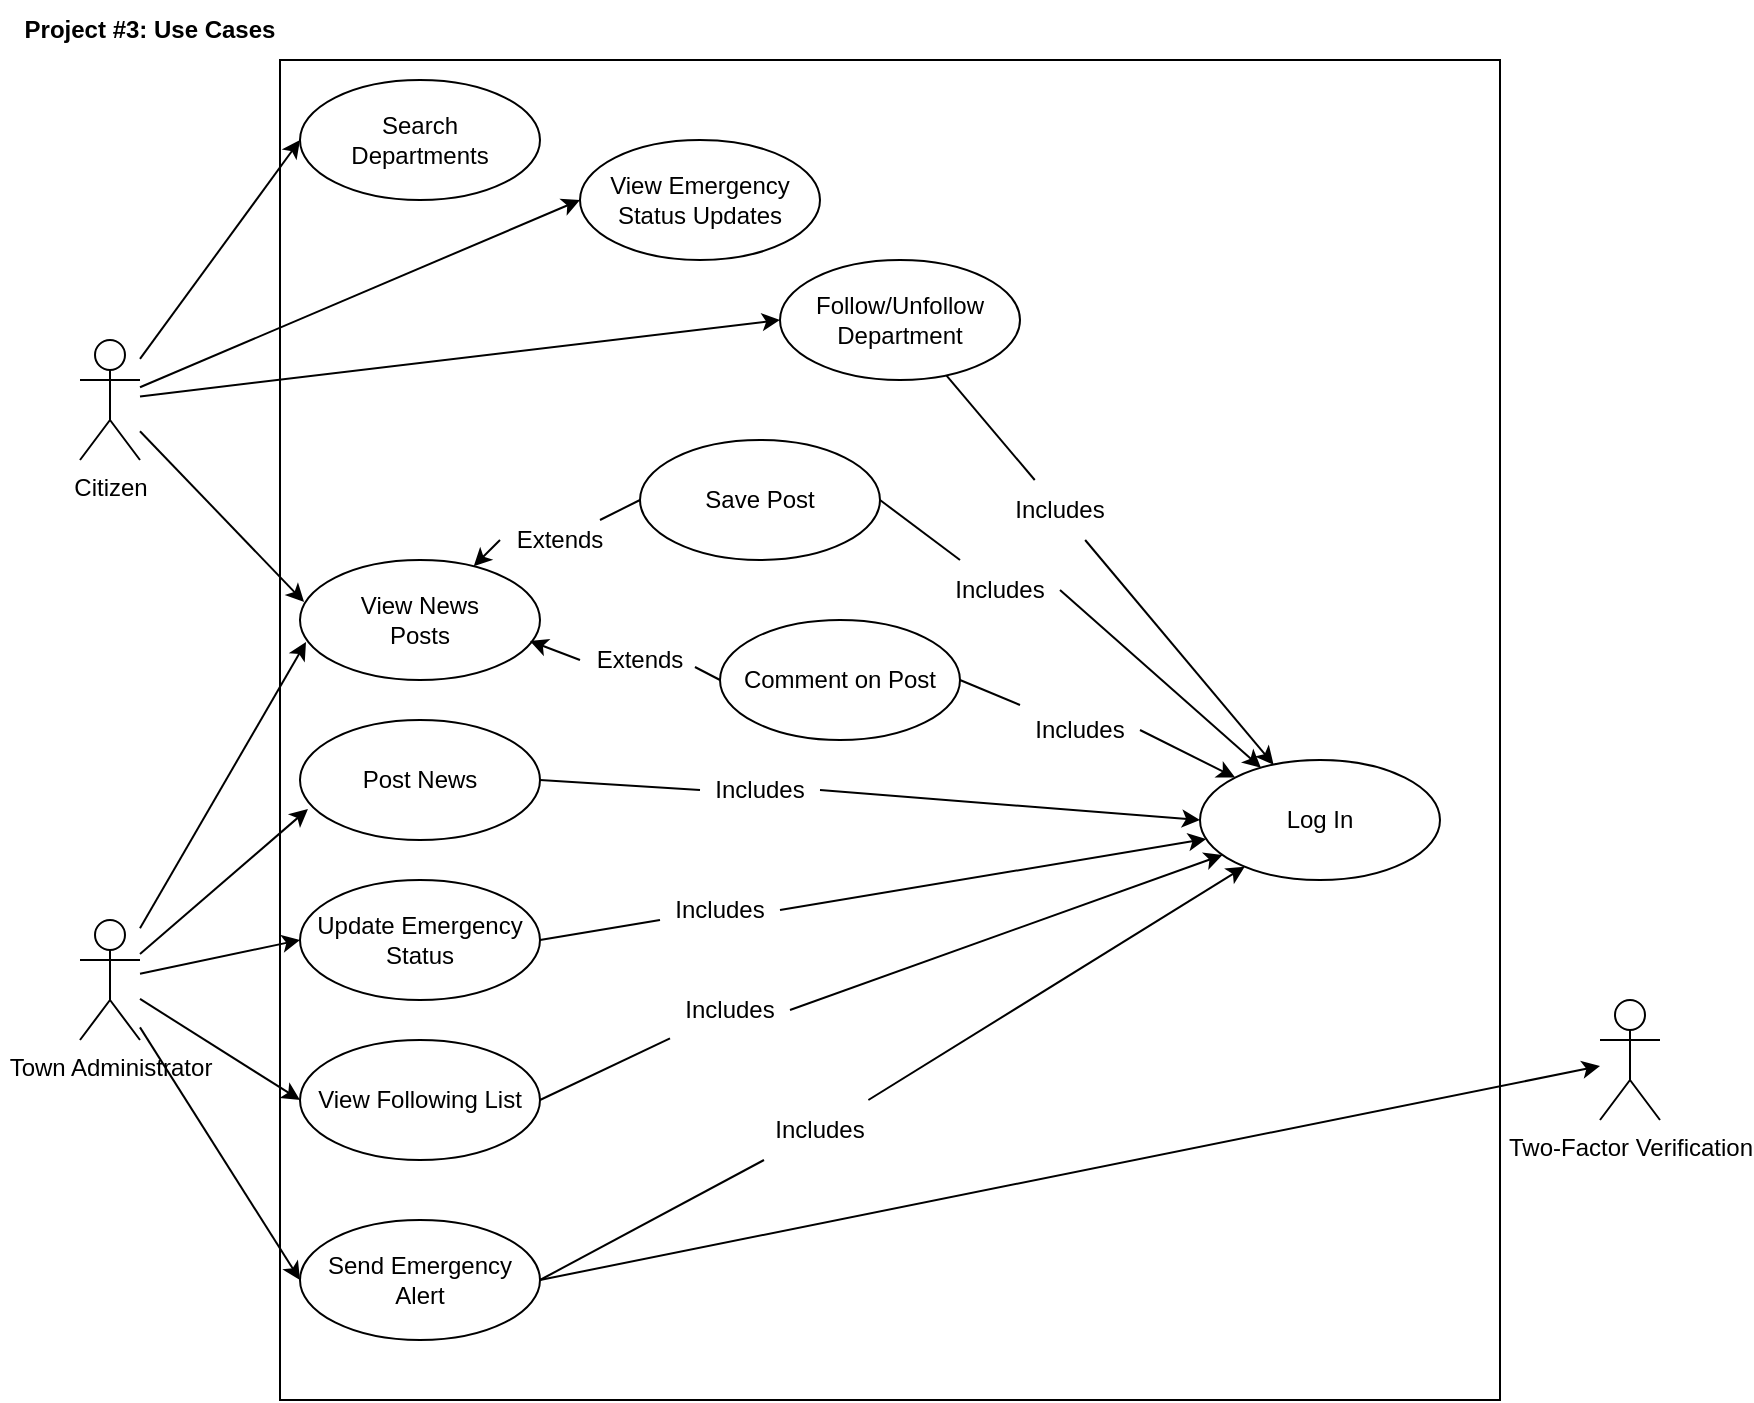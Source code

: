 <mxfile version="20.4.0" type="github">
  <diagram id="IgEJmsLtar_JePGspQH6" name="Page-1">
    <mxGraphModel dx="939" dy="594" grid="1" gridSize="10" guides="1" tooltips="1" connect="1" arrows="1" fold="1" page="1" pageScale="1" pageWidth="1100" pageHeight="850" math="0" shadow="0">
      <root>
        <mxCell id="0" />
        <mxCell id="1" parent="0" />
        <object label="Citizen" id="9chctVPXtjelHE0IT71e-2">
          <mxCell style="shape=umlActor;verticalLabelPosition=bottom;verticalAlign=top;html=1;outlineConnect=0;" vertex="1" parent="1">
            <mxGeometry x="50" y="180" width="30" height="60" as="geometry" />
          </mxCell>
        </object>
        <mxCell id="9chctVPXtjelHE0IT71e-3" value="Town Administrator" style="shape=umlActor;verticalLabelPosition=bottom;verticalAlign=top;html=1;outlineConnect=0;noLabel=0;metaEdit=0;" vertex="1" parent="1">
          <mxGeometry x="50" y="470" width="30" height="60" as="geometry" />
        </mxCell>
        <mxCell id="9chctVPXtjelHE0IT71e-6" value="" style="rounded=0;whiteSpace=wrap;html=1;" vertex="1" parent="1">
          <mxGeometry x="150" y="40" width="610" height="670" as="geometry" />
        </mxCell>
        <mxCell id="9chctVPXtjelHE0IT71e-7" value="&lt;b&gt;Project #3: Use Cases&lt;/b&gt;" style="text;html=1;strokeColor=none;fillColor=none;align=center;verticalAlign=middle;whiteSpace=wrap;rounded=0;" vertex="1" parent="1">
          <mxGeometry x="10" y="10" width="150" height="30" as="geometry" />
        </mxCell>
        <mxCell id="9chctVPXtjelHE0IT71e-8" value="" style="ellipse;whiteSpace=wrap;html=1;" vertex="1" parent="1">
          <mxGeometry x="160" y="290" width="120" height="60" as="geometry" />
        </mxCell>
        <mxCell id="9chctVPXtjelHE0IT71e-9" value="View News Posts" style="text;html=1;strokeColor=none;fillColor=none;align=center;verticalAlign=middle;whiteSpace=wrap;rounded=0;" vertex="1" parent="1">
          <mxGeometry x="185" y="305" width="70" height="30" as="geometry" />
        </mxCell>
        <mxCell id="9chctVPXtjelHE0IT71e-11" value="" style="ellipse;whiteSpace=wrap;html=1;" vertex="1" parent="1">
          <mxGeometry x="400" y="140" width="120" height="60" as="geometry" />
        </mxCell>
        <mxCell id="9chctVPXtjelHE0IT71e-12" value="" style="ellipse;whiteSpace=wrap;html=1;" vertex="1" parent="1">
          <mxGeometry x="300" y="80" width="120" height="60" as="geometry" />
        </mxCell>
        <mxCell id="9chctVPXtjelHE0IT71e-14" value="" style="ellipse;whiteSpace=wrap;html=1;" vertex="1" parent="1">
          <mxGeometry x="160" y="50" width="120" height="60" as="geometry" />
        </mxCell>
        <mxCell id="9chctVPXtjelHE0IT71e-15" value="Follow/Unfollow Department" style="text;html=1;strokeColor=none;fillColor=none;align=center;verticalAlign=middle;whiteSpace=wrap;rounded=0;" vertex="1" parent="1">
          <mxGeometry x="420" y="155" width="80" height="30" as="geometry" />
        </mxCell>
        <mxCell id="9chctVPXtjelHE0IT71e-16" value="View Emergency Status Updates" style="text;html=1;strokeColor=none;fillColor=none;align=center;verticalAlign=middle;whiteSpace=wrap;rounded=0;" vertex="1" parent="1">
          <mxGeometry x="310" y="95" width="100" height="30" as="geometry" />
        </mxCell>
        <mxCell id="9chctVPXtjelHE0IT71e-17" value="Search Departments" style="text;html=1;strokeColor=none;fillColor=none;align=center;verticalAlign=middle;whiteSpace=wrap;rounded=0;" vertex="1" parent="1">
          <mxGeometry x="190" y="65" width="60" height="30" as="geometry" />
        </mxCell>
        <mxCell id="9chctVPXtjelHE0IT71e-19" value="" style="endArrow=classic;html=1;rounded=0;entryX=0;entryY=0.5;entryDx=0;entryDy=0;" edge="1" parent="1" source="9chctVPXtjelHE0IT71e-2" target="9chctVPXtjelHE0IT71e-12">
          <mxGeometry width="50" height="50" relative="1" as="geometry">
            <mxPoint x="80" y="190" as="sourcePoint" />
            <mxPoint x="120" y="150" as="targetPoint" />
          </mxGeometry>
        </mxCell>
        <mxCell id="9chctVPXtjelHE0IT71e-21" value="" style="endArrow=classic;html=1;rounded=0;entryX=0;entryY=0.5;entryDx=0;entryDy=0;" edge="1" parent="1" source="9chctVPXtjelHE0IT71e-2" target="9chctVPXtjelHE0IT71e-14">
          <mxGeometry width="50" height="50" relative="1" as="geometry">
            <mxPoint x="360" y="320" as="sourcePoint" />
            <mxPoint x="410" y="270" as="targetPoint" />
          </mxGeometry>
        </mxCell>
        <mxCell id="9chctVPXtjelHE0IT71e-22" value="" style="endArrow=classic;html=1;rounded=0;entryX=0;entryY=0.5;entryDx=0;entryDy=0;" edge="1" parent="1" source="9chctVPXtjelHE0IT71e-2" target="9chctVPXtjelHE0IT71e-11">
          <mxGeometry width="50" height="50" relative="1" as="geometry">
            <mxPoint x="360" y="320" as="sourcePoint" />
            <mxPoint x="410" y="270" as="targetPoint" />
          </mxGeometry>
        </mxCell>
        <mxCell id="9chctVPXtjelHE0IT71e-23" value="" style="endArrow=classic;html=1;rounded=0;entryX=0.017;entryY=0.35;entryDx=0;entryDy=0;entryPerimeter=0;" edge="1" parent="1" source="9chctVPXtjelHE0IT71e-2" target="9chctVPXtjelHE0IT71e-8">
          <mxGeometry width="50" height="50" relative="1" as="geometry">
            <mxPoint x="360" y="320" as="sourcePoint" />
            <mxPoint x="410" y="270" as="targetPoint" />
          </mxGeometry>
        </mxCell>
        <mxCell id="9chctVPXtjelHE0IT71e-24" value="" style="endArrow=classic;html=1;rounded=0;entryX=0.025;entryY=0.683;entryDx=0;entryDy=0;entryPerimeter=0;" edge="1" parent="1" source="9chctVPXtjelHE0IT71e-3" target="9chctVPXtjelHE0IT71e-8">
          <mxGeometry width="50" height="50" relative="1" as="geometry">
            <mxPoint x="360" y="320" as="sourcePoint" />
            <mxPoint x="410" y="270" as="targetPoint" />
          </mxGeometry>
        </mxCell>
        <mxCell id="9chctVPXtjelHE0IT71e-25" value="Post News" style="ellipse;whiteSpace=wrap;html=1;" vertex="1" parent="1">
          <mxGeometry x="160" y="370" width="120" height="60" as="geometry" />
        </mxCell>
        <mxCell id="9chctVPXtjelHE0IT71e-26" value="Update Emergency Status" style="ellipse;whiteSpace=wrap;html=1;" vertex="1" parent="1">
          <mxGeometry x="160" y="450" width="120" height="60" as="geometry" />
        </mxCell>
        <mxCell id="9chctVPXtjelHE0IT71e-27" value="View Following List" style="ellipse;whiteSpace=wrap;html=1;" vertex="1" parent="1">
          <mxGeometry x="160" y="530" width="120" height="60" as="geometry" />
        </mxCell>
        <mxCell id="9chctVPXtjelHE0IT71e-29" value="Send Emergency Alert" style="ellipse;whiteSpace=wrap;html=1;" vertex="1" parent="1">
          <mxGeometry x="160" y="620" width="120" height="60" as="geometry" />
        </mxCell>
        <mxCell id="9chctVPXtjelHE0IT71e-30" value="Save Post" style="ellipse;whiteSpace=wrap;html=1;" vertex="1" parent="1">
          <mxGeometry x="330" y="230" width="120" height="60" as="geometry" />
        </mxCell>
        <mxCell id="9chctVPXtjelHE0IT71e-31" value="Comment on Post" style="ellipse;whiteSpace=wrap;html=1;" vertex="1" parent="1">
          <mxGeometry x="370" y="320" width="120" height="60" as="geometry" />
        </mxCell>
        <mxCell id="9chctVPXtjelHE0IT71e-32" value="Log In" style="ellipse;whiteSpace=wrap;html=1;" vertex="1" parent="1">
          <mxGeometry x="610" y="390" width="120" height="60" as="geometry" />
        </mxCell>
        <mxCell id="9chctVPXtjelHE0IT71e-34" value="" style="endArrow=classic;html=1;rounded=0;exitX=0;exitY=0.5;exitDx=0;exitDy=0;startArrow=none;" edge="1" parent="1" source="9chctVPXtjelHE0IT71e-79" target="9chctVPXtjelHE0IT71e-8">
          <mxGeometry width="50" height="50" relative="1" as="geometry">
            <mxPoint x="360" y="360" as="sourcePoint" />
            <mxPoint x="410" y="310" as="targetPoint" />
          </mxGeometry>
        </mxCell>
        <mxCell id="9chctVPXtjelHE0IT71e-35" value="" style="endArrow=classic;html=1;rounded=0;exitX=0;exitY=0.5;exitDx=0;exitDy=0;entryX=0.958;entryY=0.675;entryDx=0;entryDy=0;entryPerimeter=0;startArrow=none;" edge="1" parent="1" source="9chctVPXtjelHE0IT71e-81" target="9chctVPXtjelHE0IT71e-8">
          <mxGeometry width="50" height="50" relative="1" as="geometry">
            <mxPoint x="360" y="360" as="sourcePoint" />
            <mxPoint x="240" y="320" as="targetPoint" />
          </mxGeometry>
        </mxCell>
        <mxCell id="9chctVPXtjelHE0IT71e-37" value="" style="endArrow=classic;html=1;rounded=0;entryX=0.033;entryY=0.742;entryDx=0;entryDy=0;entryPerimeter=0;" edge="1" parent="1" source="9chctVPXtjelHE0IT71e-3" target="9chctVPXtjelHE0IT71e-25">
          <mxGeometry width="50" height="50" relative="1" as="geometry">
            <mxPoint x="360" y="400" as="sourcePoint" />
            <mxPoint x="410" y="350" as="targetPoint" />
          </mxGeometry>
        </mxCell>
        <mxCell id="9chctVPXtjelHE0IT71e-38" value="" style="endArrow=classic;html=1;rounded=0;entryX=0;entryY=0.5;entryDx=0;entryDy=0;" edge="1" parent="1" source="9chctVPXtjelHE0IT71e-3" target="9chctVPXtjelHE0IT71e-26">
          <mxGeometry width="50" height="50" relative="1" as="geometry">
            <mxPoint x="360" y="400" as="sourcePoint" />
            <mxPoint x="410" y="350" as="targetPoint" />
          </mxGeometry>
        </mxCell>
        <mxCell id="9chctVPXtjelHE0IT71e-39" value="" style="endArrow=classic;html=1;rounded=0;entryX=0;entryY=0.5;entryDx=0;entryDy=0;" edge="1" parent="1" source="9chctVPXtjelHE0IT71e-3" target="9chctVPXtjelHE0IT71e-27">
          <mxGeometry width="50" height="50" relative="1" as="geometry">
            <mxPoint x="370" y="410" as="sourcePoint" />
            <mxPoint x="420" y="360" as="targetPoint" />
          </mxGeometry>
        </mxCell>
        <mxCell id="9chctVPXtjelHE0IT71e-41" value="" style="endArrow=classic;html=1;rounded=0;entryX=0;entryY=0.5;entryDx=0;entryDy=0;" edge="1" parent="1" source="9chctVPXtjelHE0IT71e-3" target="9chctVPXtjelHE0IT71e-29">
          <mxGeometry width="50" height="50" relative="1" as="geometry">
            <mxPoint x="390" y="430" as="sourcePoint" />
            <mxPoint x="440" y="380" as="targetPoint" />
          </mxGeometry>
        </mxCell>
        <mxCell id="9chctVPXtjelHE0IT71e-42" value="" style="endArrow=classic;html=1;rounded=0;exitX=1;exitY=0.5;exitDx=0;exitDy=0;entryX=0;entryY=0.5;entryDx=0;entryDy=0;startArrow=none;" edge="1" parent="1" source="9chctVPXtjelHE0IT71e-52" target="9chctVPXtjelHE0IT71e-32">
          <mxGeometry width="50" height="50" relative="1" as="geometry">
            <mxPoint x="400" y="440" as="sourcePoint" />
            <mxPoint x="450" y="390" as="targetPoint" />
          </mxGeometry>
        </mxCell>
        <mxCell id="9chctVPXtjelHE0IT71e-43" value="" style="endArrow=classic;html=1;rounded=0;exitX=1;exitY=0.5;exitDx=0;exitDy=0;startArrow=none;" edge="1" parent="1" source="9chctVPXtjelHE0IT71e-65" target="9chctVPXtjelHE0IT71e-32">
          <mxGeometry width="50" height="50" relative="1" as="geometry">
            <mxPoint x="410" y="450" as="sourcePoint" />
            <mxPoint x="460" y="400" as="targetPoint" />
          </mxGeometry>
        </mxCell>
        <mxCell id="9chctVPXtjelHE0IT71e-44" value="" style="endArrow=classic;html=1;rounded=0;exitX=1;exitY=0.5;exitDx=0;exitDy=0;startArrow=none;" edge="1" parent="1" source="9chctVPXtjelHE0IT71e-67" target="9chctVPXtjelHE0IT71e-32">
          <mxGeometry width="50" height="50" relative="1" as="geometry">
            <mxPoint x="420" y="460" as="sourcePoint" />
            <mxPoint x="470" y="410" as="targetPoint" />
          </mxGeometry>
        </mxCell>
        <mxCell id="9chctVPXtjelHE0IT71e-47" value="" style="endArrow=classic;html=1;rounded=0;exitX=1;exitY=0.5;exitDx=0;exitDy=0;startArrow=none;" edge="1" parent="1" source="9chctVPXtjelHE0IT71e-73" target="9chctVPXtjelHE0IT71e-32">
          <mxGeometry width="50" height="50" relative="1" as="geometry">
            <mxPoint x="450" y="490" as="sourcePoint" />
            <mxPoint x="500" y="440" as="targetPoint" />
          </mxGeometry>
        </mxCell>
        <mxCell id="9chctVPXtjelHE0IT71e-48" value="" style="endArrow=classic;html=1;rounded=0;exitX=1;exitY=0.5;exitDx=0;exitDy=0;startArrow=none;" edge="1" parent="1" source="9chctVPXtjelHE0IT71e-75" target="9chctVPXtjelHE0IT71e-32">
          <mxGeometry width="50" height="50" relative="1" as="geometry">
            <mxPoint x="460" y="500" as="sourcePoint" />
            <mxPoint x="510" y="450" as="targetPoint" />
          </mxGeometry>
        </mxCell>
        <mxCell id="9chctVPXtjelHE0IT71e-49" value="" style="endArrow=classic;html=1;rounded=0;startArrow=none;" edge="1" parent="1" source="9chctVPXtjelHE0IT71e-77" target="9chctVPXtjelHE0IT71e-32">
          <mxGeometry width="50" height="50" relative="1" as="geometry">
            <mxPoint x="470" y="510" as="sourcePoint" />
            <mxPoint x="520" y="460" as="targetPoint" />
          </mxGeometry>
        </mxCell>
        <mxCell id="9chctVPXtjelHE0IT71e-50" value="Two-Factor Verification" style="shape=umlActor;verticalLabelPosition=bottom;verticalAlign=top;html=1;outlineConnect=0;" vertex="1" parent="1">
          <mxGeometry x="810" y="510" width="30" height="60" as="geometry" />
        </mxCell>
        <mxCell id="9chctVPXtjelHE0IT71e-51" value="" style="endArrow=classic;html=1;rounded=0;exitX=1;exitY=0.5;exitDx=0;exitDy=0;" edge="1" parent="1" source="9chctVPXtjelHE0IT71e-29" target="9chctVPXtjelHE0IT71e-50">
          <mxGeometry width="50" height="50" relative="1" as="geometry">
            <mxPoint x="480" y="520" as="sourcePoint" />
            <mxPoint x="530" y="470" as="targetPoint" />
          </mxGeometry>
        </mxCell>
        <mxCell id="9chctVPXtjelHE0IT71e-52" value="Includes" style="text;html=1;strokeColor=none;fillColor=none;align=center;verticalAlign=middle;whiteSpace=wrap;rounded=0;" vertex="1" parent="1">
          <mxGeometry x="360" y="390" width="60" height="30" as="geometry" />
        </mxCell>
        <mxCell id="9chctVPXtjelHE0IT71e-64" value="" style="endArrow=none;html=1;rounded=0;exitX=1;exitY=0.5;exitDx=0;exitDy=0;entryX=0;entryY=0.5;entryDx=0;entryDy=0;" edge="1" parent="1" source="9chctVPXtjelHE0IT71e-25" target="9chctVPXtjelHE0IT71e-52">
          <mxGeometry width="50" height="50" relative="1" as="geometry">
            <mxPoint x="240" y="400" as="sourcePoint" />
            <mxPoint x="580" y="420" as="targetPoint" />
          </mxGeometry>
        </mxCell>
        <mxCell id="9chctVPXtjelHE0IT71e-65" value="Includes" style="text;html=1;strokeColor=none;fillColor=none;align=center;verticalAlign=middle;whiteSpace=wrap;rounded=0;" vertex="1" parent="1">
          <mxGeometry x="340" y="450" width="60" height="30" as="geometry" />
        </mxCell>
        <mxCell id="9chctVPXtjelHE0IT71e-66" value="" style="endArrow=none;html=1;rounded=0;exitX=1;exitY=0.5;exitDx=0;exitDy=0;" edge="1" parent="1" source="9chctVPXtjelHE0IT71e-26" target="9chctVPXtjelHE0IT71e-65">
          <mxGeometry width="50" height="50" relative="1" as="geometry">
            <mxPoint x="240" y="480" as="sourcePoint" />
            <mxPoint x="582.53" y="428.62" as="targetPoint" />
          </mxGeometry>
        </mxCell>
        <mxCell id="9chctVPXtjelHE0IT71e-67" value="Includes" style="text;html=1;strokeColor=none;fillColor=none;align=center;verticalAlign=middle;whiteSpace=wrap;rounded=0;" vertex="1" parent="1">
          <mxGeometry x="345" y="500" width="60" height="30" as="geometry" />
        </mxCell>
        <mxCell id="9chctVPXtjelHE0IT71e-68" value="" style="endArrow=none;html=1;rounded=0;exitX=1;exitY=0.5;exitDx=0;exitDy=0;" edge="1" parent="1" source="9chctVPXtjelHE0IT71e-27" target="9chctVPXtjelHE0IT71e-67">
          <mxGeometry width="50" height="50" relative="1" as="geometry">
            <mxPoint x="240" y="560" as="sourcePoint" />
            <mxPoint x="590.846" y="437.204" as="targetPoint" />
          </mxGeometry>
        </mxCell>
        <mxCell id="9chctVPXtjelHE0IT71e-73" value="Includes" style="text;html=1;strokeColor=none;fillColor=none;align=center;verticalAlign=middle;whiteSpace=wrap;rounded=0;" vertex="1" parent="1">
          <mxGeometry x="520" y="360" width="60" height="30" as="geometry" />
        </mxCell>
        <mxCell id="9chctVPXtjelHE0IT71e-74" value="" style="endArrow=none;html=1;rounded=0;exitX=1;exitY=0.5;exitDx=0;exitDy=0;" edge="1" parent="1" source="9chctVPXtjelHE0IT71e-31" target="9chctVPXtjelHE0IT71e-73">
          <mxGeometry width="50" height="50" relative="1" as="geometry">
            <mxPoint x="420" y="340" as="sourcePoint" />
            <mxPoint x="591.476" y="402.355" as="targetPoint" />
          </mxGeometry>
        </mxCell>
        <mxCell id="9chctVPXtjelHE0IT71e-75" value="Includes" style="text;html=1;strokeColor=none;fillColor=none;align=center;verticalAlign=middle;whiteSpace=wrap;rounded=0;" vertex="1" parent="1">
          <mxGeometry x="480" y="290" width="60" height="30" as="geometry" />
        </mxCell>
        <mxCell id="9chctVPXtjelHE0IT71e-76" value="" style="endArrow=none;html=1;rounded=0;exitX=1;exitY=0.5;exitDx=0;exitDy=0;" edge="1" parent="1" source="9chctVPXtjelHE0IT71e-30" target="9chctVPXtjelHE0IT71e-75">
          <mxGeometry width="50" height="50" relative="1" as="geometry">
            <mxPoint x="420" y="270" as="sourcePoint" />
            <mxPoint x="604.518" y="395.808" as="targetPoint" />
          </mxGeometry>
        </mxCell>
        <mxCell id="9chctVPXtjelHE0IT71e-77" value="Includes" style="text;html=1;strokeColor=none;fillColor=none;align=center;verticalAlign=middle;whiteSpace=wrap;rounded=0;" vertex="1" parent="1">
          <mxGeometry x="510" y="250" width="60" height="30" as="geometry" />
        </mxCell>
        <mxCell id="9chctVPXtjelHE0IT71e-78" value="" style="endArrow=none;html=1;rounded=0;" edge="1" parent="1" source="9chctVPXtjelHE0IT71e-11" target="9chctVPXtjelHE0IT71e-77">
          <mxGeometry width="50" height="50" relative="1" as="geometry">
            <mxPoint x="395.248" y="210.909" as="sourcePoint" />
            <mxPoint x="609.699" y="394.107" as="targetPoint" />
          </mxGeometry>
        </mxCell>
        <mxCell id="9chctVPXtjelHE0IT71e-79" value="Extends" style="text;html=1;strokeColor=none;fillColor=none;align=center;verticalAlign=middle;whiteSpace=wrap;rounded=0;labelBackgroundColor=none;" vertex="1" parent="1">
          <mxGeometry x="260" y="270" width="60" height="20" as="geometry" />
        </mxCell>
        <mxCell id="9chctVPXtjelHE0IT71e-80" value="" style="endArrow=none;html=1;rounded=0;exitX=0;exitY=0.5;exitDx=0;exitDy=0;" edge="1" parent="1" source="9chctVPXtjelHE0IT71e-30" target="9chctVPXtjelHE0IT71e-79">
          <mxGeometry width="50" height="50" relative="1" as="geometry">
            <mxPoint x="300" y="270" as="sourcePoint" />
            <mxPoint x="226.093" y="300.794" as="targetPoint" />
          </mxGeometry>
        </mxCell>
        <mxCell id="9chctVPXtjelHE0IT71e-81" value="Extends" style="text;html=1;strokeColor=none;fillColor=none;align=center;verticalAlign=middle;whiteSpace=wrap;rounded=0;labelBackgroundColor=none;" vertex="1" parent="1">
          <mxGeometry x="300" y="330" width="60" height="20" as="geometry" />
        </mxCell>
        <mxCell id="9chctVPXtjelHE0IT71e-82" value="" style="endArrow=none;html=1;rounded=0;exitX=0;exitY=0.5;exitDx=0;exitDy=0;entryX=0.958;entryY=0.675;entryDx=0;entryDy=0;entryPerimeter=0;" edge="1" parent="1" source="9chctVPXtjelHE0IT71e-31" target="9chctVPXtjelHE0IT71e-81">
          <mxGeometry width="50" height="50" relative="1" as="geometry">
            <mxPoint x="340" y="350" as="sourcePoint" />
            <mxPoint x="234.96" y="330.5" as="targetPoint" />
          </mxGeometry>
        </mxCell>
        <mxCell id="9chctVPXtjelHE0IT71e-84" value="" style="endArrow=classic;html=1;rounded=0;startArrow=none;" edge="1" parent="1" source="9chctVPXtjelHE0IT71e-71" target="9chctVPXtjelHE0IT71e-32">
          <mxGeometry width="50" height="50" relative="1" as="geometry">
            <mxPoint x="370" y="580" as="sourcePoint" />
            <mxPoint x="420" y="530" as="targetPoint" />
          </mxGeometry>
        </mxCell>
        <mxCell id="9chctVPXtjelHE0IT71e-71" value="Includes" style="text;html=1;strokeColor=none;fillColor=none;align=center;verticalAlign=middle;whiteSpace=wrap;rounded=0;" vertex="1" parent="1">
          <mxGeometry x="390" y="560" width="60" height="30" as="geometry" />
        </mxCell>
        <mxCell id="9chctVPXtjelHE0IT71e-85" value="" style="endArrow=none;html=1;rounded=0;exitX=1;exitY=0.5;exitDx=0;exitDy=0;" edge="1" parent="1" source="9chctVPXtjelHE0IT71e-29" target="9chctVPXtjelHE0IT71e-71">
          <mxGeometry width="50" height="50" relative="1" as="geometry">
            <mxPoint x="261.936" y="628.544" as="sourcePoint" />
            <mxPoint x="628.018" y="441.433" as="targetPoint" />
          </mxGeometry>
        </mxCell>
      </root>
    </mxGraphModel>
  </diagram>
</mxfile>
